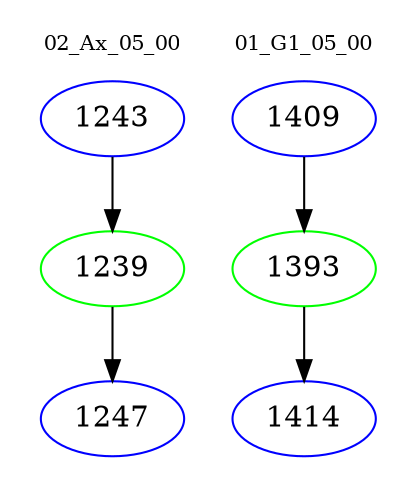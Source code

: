 digraph{
subgraph cluster_0 {
color = white
label = "02_Ax_05_00";
fontsize=10;
T0_1243 [label="1243", color="blue"]
T0_1243 -> T0_1239 [color="black"]
T0_1239 [label="1239", color="green"]
T0_1239 -> T0_1247 [color="black"]
T0_1247 [label="1247", color="blue"]
}
subgraph cluster_1 {
color = white
label = "01_G1_05_00";
fontsize=10;
T1_1409 [label="1409", color="blue"]
T1_1409 -> T1_1393 [color="black"]
T1_1393 [label="1393", color="green"]
T1_1393 -> T1_1414 [color="black"]
T1_1414 [label="1414", color="blue"]
}
}
